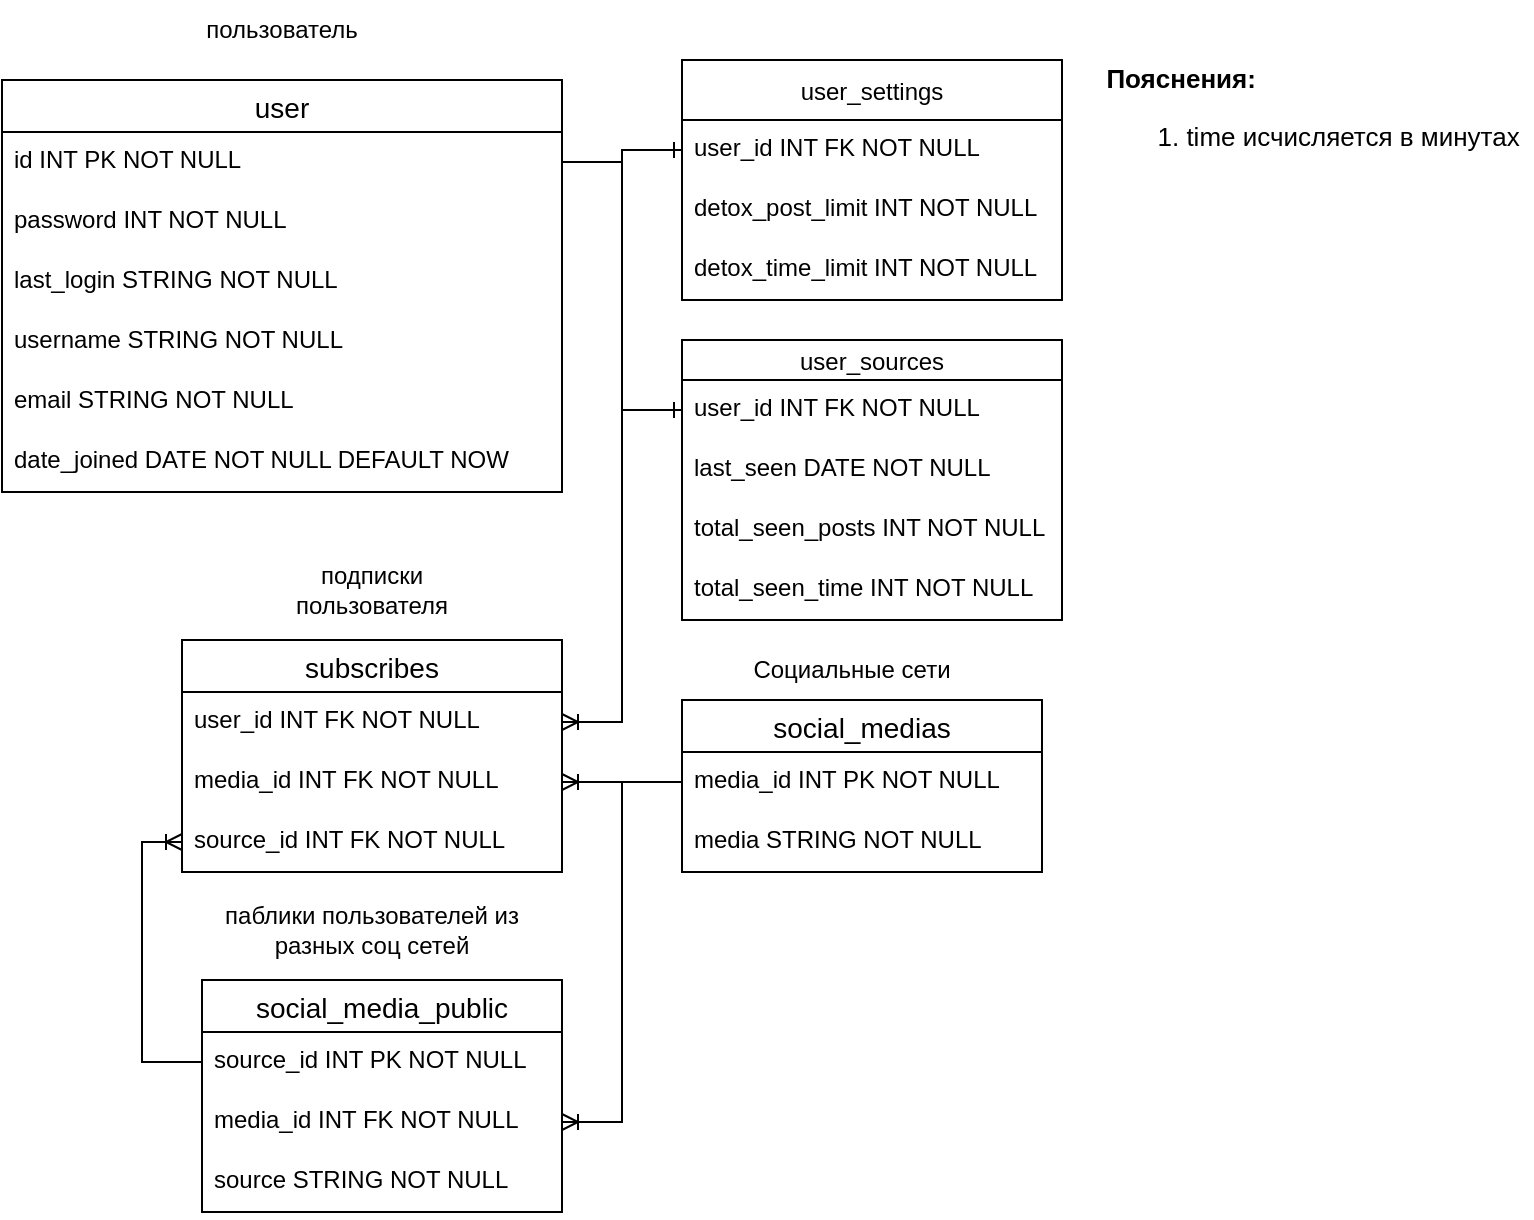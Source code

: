 <mxfile version="15.5.9" type="github">
  <diagram id="w2DOc8TkwTo6bbiOLydq" name="Page-1">
    <mxGraphModel dx="1422" dy="794" grid="1" gridSize="10" guides="1" tooltips="1" connect="1" arrows="1" fold="1" page="1" pageScale="1" pageWidth="850" pageHeight="1100" math="0" shadow="0">
      <root>
        <mxCell id="0" />
        <mxCell id="1" parent="0" />
        <mxCell id="zxJIgjx6jLFjyK5BpzP_-1" value="user" style="swimlane;fontStyle=0;childLayout=stackLayout;horizontal=1;startSize=26;horizontalStack=0;resizeParent=1;resizeParentMax=0;resizeLast=0;collapsible=1;marginBottom=0;align=center;fontSize=14;" parent="1" vertex="1">
          <mxGeometry x="40" y="280" width="280" height="206" as="geometry" />
        </mxCell>
        <mxCell id="zxJIgjx6jLFjyK5BpzP_-2" value="id INT PK NOT NULL" style="text;strokeColor=none;fillColor=none;spacingLeft=4;spacingRight=4;overflow=hidden;rotatable=0;points=[[0,0.5],[1,0.5]];portConstraint=eastwest;fontSize=12;" parent="zxJIgjx6jLFjyK5BpzP_-1" vertex="1">
          <mxGeometry y="26" width="280" height="30" as="geometry" />
        </mxCell>
        <mxCell id="X-FygFUgVCbqnL1oWyxE-11" value="password INT NOT NULL" style="text;strokeColor=none;fillColor=none;spacingLeft=4;spacingRight=4;overflow=hidden;rotatable=0;points=[[0,0.5],[1,0.5]];portConstraint=eastwest;fontSize=12;" parent="zxJIgjx6jLFjyK5BpzP_-1" vertex="1">
          <mxGeometry y="56" width="280" height="30" as="geometry" />
        </mxCell>
        <mxCell id="X-FygFUgVCbqnL1oWyxE-10" value="last_login STRING NOT NULL&#xa;" style="text;strokeColor=none;fillColor=none;spacingLeft=4;spacingRight=4;overflow=hidden;rotatable=0;points=[[0,0.5],[1,0.5]];portConstraint=eastwest;fontSize=12;" parent="zxJIgjx6jLFjyK5BpzP_-1" vertex="1">
          <mxGeometry y="86" width="280" height="30" as="geometry" />
        </mxCell>
        <mxCell id="zxJIgjx6jLFjyK5BpzP_-3" value="username STRING NOT NULL" style="text;strokeColor=none;fillColor=none;spacingLeft=4;spacingRight=4;overflow=hidden;rotatable=0;points=[[0,0.5],[1,0.5]];portConstraint=eastwest;fontSize=12;" parent="zxJIgjx6jLFjyK5BpzP_-1" vertex="1">
          <mxGeometry y="116" width="280" height="30" as="geometry" />
        </mxCell>
        <mxCell id="zxJIgjx6jLFjyK5BpzP_-4" value="email STRING NOT NULL" style="text;strokeColor=none;fillColor=none;spacingLeft=4;spacingRight=4;overflow=hidden;rotatable=0;points=[[0,0.5],[1,0.5]];portConstraint=eastwest;fontSize=12;" parent="zxJIgjx6jLFjyK5BpzP_-1" vertex="1">
          <mxGeometry y="146" width="280" height="30" as="geometry" />
        </mxCell>
        <mxCell id="zxJIgjx6jLFjyK5BpzP_-27" value="date_joined DATE NOT NULL DEFAULT NOW" style="text;strokeColor=none;fillColor=none;spacingLeft=4;spacingRight=4;overflow=hidden;rotatable=0;points=[[0,0.5],[1,0.5]];portConstraint=eastwest;fontSize=12;" parent="zxJIgjx6jLFjyK5BpzP_-1" vertex="1">
          <mxGeometry y="176" width="280" height="30" as="geometry" />
        </mxCell>
        <mxCell id="zxJIgjx6jLFjyK5BpzP_-6" value="subscribes" style="swimlane;fontStyle=0;childLayout=stackLayout;horizontal=1;startSize=26;horizontalStack=0;resizeParent=1;resizeParentMax=0;resizeLast=0;collapsible=1;marginBottom=0;align=center;fontSize=14;" parent="1" vertex="1">
          <mxGeometry x="130" y="560" width="190" height="116" as="geometry" />
        </mxCell>
        <mxCell id="zxJIgjx6jLFjyK5BpzP_-7" value="user_id INT FK NOT NULL" style="text;strokeColor=none;fillColor=none;spacingLeft=4;spacingRight=4;overflow=hidden;rotatable=0;points=[[0,0.5],[1,0.5]];portConstraint=eastwest;fontSize=12;" parent="zxJIgjx6jLFjyK5BpzP_-6" vertex="1">
          <mxGeometry y="26" width="190" height="30" as="geometry" />
        </mxCell>
        <mxCell id="1duIJRZl1IE64JTtZPyA-5" value="media_id INT FK NOT NULL" style="text;strokeColor=none;fillColor=none;spacingLeft=4;spacingRight=4;overflow=hidden;rotatable=0;points=[[0,0.5],[1,0.5]];portConstraint=eastwest;fontSize=12;" parent="zxJIgjx6jLFjyK5BpzP_-6" vertex="1">
          <mxGeometry y="56" width="190" height="30" as="geometry" />
        </mxCell>
        <mxCell id="zxJIgjx6jLFjyK5BpzP_-8" value="source_id INT FK NOT NULL" style="text;strokeColor=none;fillColor=none;spacingLeft=4;spacingRight=4;overflow=hidden;rotatable=0;points=[[0,0.5],[1,0.5]];portConstraint=eastwest;fontSize=12;" parent="zxJIgjx6jLFjyK5BpzP_-6" vertex="1">
          <mxGeometry y="86" width="190" height="30" as="geometry" />
        </mxCell>
        <mxCell id="zxJIgjx6jLFjyK5BpzP_-12" value="" style="edgeStyle=entityRelationEdgeStyle;fontSize=12;html=1;endArrow=ERoneToMany;rounded=0;exitX=1;exitY=0.5;exitDx=0;exitDy=0;" parent="1" source="zxJIgjx6jLFjyK5BpzP_-2" target="zxJIgjx6jLFjyK5BpzP_-7" edge="1">
          <mxGeometry width="100" height="100" relative="1" as="geometry">
            <mxPoint x="370" y="330" as="sourcePoint" />
            <mxPoint x="380" y="590" as="targetPoint" />
          </mxGeometry>
        </mxCell>
        <mxCell id="1duIJRZl1IE64JTtZPyA-1" value="social_medias" style="swimlane;fontStyle=0;childLayout=stackLayout;horizontal=1;startSize=26;horizontalStack=0;resizeParent=1;resizeParentMax=0;resizeLast=0;collapsible=1;marginBottom=0;align=center;fontSize=14;" parent="1" vertex="1">
          <mxGeometry x="380" y="590" width="180" height="86" as="geometry" />
        </mxCell>
        <mxCell id="1duIJRZl1IE64JTtZPyA-2" value="media_id INT PK NOT NULL" style="text;strokeColor=none;fillColor=none;spacingLeft=4;spacingRight=4;overflow=hidden;rotatable=0;points=[[0,0.5],[1,0.5]];portConstraint=eastwest;fontSize=12;" parent="1duIJRZl1IE64JTtZPyA-1" vertex="1">
          <mxGeometry y="26" width="180" height="30" as="geometry" />
        </mxCell>
        <mxCell id="1duIJRZl1IE64JTtZPyA-3" value="media STRING NOT NULL" style="text;strokeColor=none;fillColor=none;spacingLeft=4;spacingRight=4;overflow=hidden;rotatable=0;points=[[0,0.5],[1,0.5]];portConstraint=eastwest;fontSize=12;" parent="1duIJRZl1IE64JTtZPyA-1" vertex="1">
          <mxGeometry y="56" width="180" height="30" as="geometry" />
        </mxCell>
        <mxCell id="1duIJRZl1IE64JTtZPyA-7" value="social_media_public" style="swimlane;fontStyle=0;childLayout=stackLayout;horizontal=1;startSize=26;horizontalStack=0;resizeParent=1;resizeParentMax=0;resizeLast=0;collapsible=1;marginBottom=0;align=center;fontSize=14;" parent="1" vertex="1">
          <mxGeometry x="140" y="730" width="180" height="116" as="geometry" />
        </mxCell>
        <mxCell id="1duIJRZl1IE64JTtZPyA-8" value="source_id INT PK NOT NULL" style="text;strokeColor=none;fillColor=none;spacingLeft=4;spacingRight=4;overflow=hidden;rotatable=0;points=[[0,0.5],[1,0.5]];portConstraint=eastwest;fontSize=12;" parent="1duIJRZl1IE64JTtZPyA-7" vertex="1">
          <mxGeometry y="26" width="180" height="30" as="geometry" />
        </mxCell>
        <mxCell id="X-FygFUgVCbqnL1oWyxE-30" value="media_id INT FK NOT NULL" style="text;strokeColor=none;fillColor=none;spacingLeft=4;spacingRight=4;overflow=hidden;rotatable=0;points=[[0,0.5],[1,0.5]];portConstraint=eastwest;fontSize=12;" parent="1duIJRZl1IE64JTtZPyA-7" vertex="1">
          <mxGeometry y="56" width="180" height="30" as="geometry" />
        </mxCell>
        <mxCell id="1duIJRZl1IE64JTtZPyA-9" value="source STRING NOT NULL" style="text;strokeColor=none;fillColor=none;spacingLeft=4;spacingRight=4;overflow=hidden;rotatable=0;points=[[0,0.5],[1,0.5]];portConstraint=eastwest;fontSize=12;" parent="1duIJRZl1IE64JTtZPyA-7" vertex="1">
          <mxGeometry y="86" width="180" height="30" as="geometry" />
        </mxCell>
        <mxCell id="1duIJRZl1IE64JTtZPyA-15" value="Социальные сети" style="text;html=1;strokeColor=none;fillColor=none;align=center;verticalAlign=middle;whiteSpace=wrap;rounded=0;" parent="1" vertex="1">
          <mxGeometry x="400" y="550" width="130" height="50" as="geometry" />
        </mxCell>
        <mxCell id="1duIJRZl1IE64JTtZPyA-16" value="паблики пользователей из разных соц сетей" style="text;html=1;strokeColor=none;fillColor=none;align=center;verticalAlign=middle;whiteSpace=wrap;rounded=0;" parent="1" vertex="1">
          <mxGeometry x="140" y="680" width="170" height="50" as="geometry" />
        </mxCell>
        <mxCell id="1duIJRZl1IE64JTtZPyA-21" value="подписки пользователя" style="text;html=1;strokeColor=none;fillColor=none;align=center;verticalAlign=middle;whiteSpace=wrap;rounded=0;" parent="1" vertex="1">
          <mxGeometry x="175" y="520" width="100" height="30" as="geometry" />
        </mxCell>
        <mxCell id="1duIJRZl1IE64JTtZPyA-22" value="пользователь" style="text;html=1;strokeColor=none;fillColor=none;align=center;verticalAlign=middle;whiteSpace=wrap;rounded=0;" parent="1" vertex="1">
          <mxGeometry x="135" y="240" width="90" height="30" as="geometry" />
        </mxCell>
        <mxCell id="X-FygFUgVCbqnL1oWyxE-4" value="user_settings" style="swimlane;fontStyle=0;childLayout=stackLayout;horizontal=1;startSize=30;horizontalStack=0;resizeParent=1;resizeParentMax=0;resizeLast=0;collapsible=1;marginBottom=0;" parent="1" vertex="1">
          <mxGeometry x="380" y="270" width="190" height="120" as="geometry" />
        </mxCell>
        <mxCell id="X-FygFUgVCbqnL1oWyxE-21" value="user_id INT FK NOT NULL" style="text;strokeColor=none;fillColor=none;spacingLeft=4;spacingRight=4;overflow=hidden;rotatable=0;points=[[0,0.5],[1,0.5]];portConstraint=eastwest;fontSize=12;" parent="X-FygFUgVCbqnL1oWyxE-4" vertex="1">
          <mxGeometry y="30" width="190" height="30" as="geometry" />
        </mxCell>
        <mxCell id="zxJIgjx6jLFjyK5BpzP_-16" value="detox_post_limit INT NOT NULL" style="text;strokeColor=none;fillColor=none;spacingLeft=4;spacingRight=4;overflow=hidden;rotatable=0;points=[[0,0.5],[1,0.5]];portConstraint=eastwest;fontSize=12;" parent="X-FygFUgVCbqnL1oWyxE-4" vertex="1">
          <mxGeometry y="60" width="190" height="30" as="geometry" />
        </mxCell>
        <mxCell id="zxJIgjx6jLFjyK5BpzP_-18" value="detox_time_limit INT NOT NULL" style="text;strokeColor=none;fillColor=none;spacingLeft=4;spacingRight=4;overflow=hidden;rotatable=0;points=[[0,0.5],[1,0.5]];portConstraint=eastwest;fontSize=12;" parent="X-FygFUgVCbqnL1oWyxE-4" vertex="1">
          <mxGeometry y="90" width="190" height="30" as="geometry" />
        </mxCell>
        <mxCell id="X-FygFUgVCbqnL1oWyxE-15" value="user_sources" style="swimlane;fontStyle=0;childLayout=stackLayout;horizontal=1;startSize=20;horizontalStack=0;resizeParent=1;resizeParentMax=0;resizeLast=0;collapsible=1;marginBottom=0;" parent="1" vertex="1">
          <mxGeometry x="380" y="410" width="190" height="140" as="geometry" />
        </mxCell>
        <mxCell id="X-FygFUgVCbqnL1oWyxE-22" value="user_id INT FK NOT NULL" style="text;strokeColor=none;fillColor=none;spacingLeft=4;spacingRight=4;overflow=hidden;rotatable=0;points=[[0,0.5],[1,0.5]];portConstraint=eastwest;fontSize=12;" parent="X-FygFUgVCbqnL1oWyxE-15" vertex="1">
          <mxGeometry y="20" width="190" height="30" as="geometry" />
        </mxCell>
        <mxCell id="zxJIgjx6jLFjyK5BpzP_-26" value="last_seen DATE NOT NULL" style="text;strokeColor=none;fillColor=none;spacingLeft=4;spacingRight=4;overflow=hidden;rotatable=0;points=[[0,0.5],[1,0.5]];portConstraint=eastwest;fontSize=12;" parent="X-FygFUgVCbqnL1oWyxE-15" vertex="1">
          <mxGeometry y="50" width="190" height="30" as="geometry" />
        </mxCell>
        <mxCell id="zxJIgjx6jLFjyK5BpzP_-28" value="total_seen_posts INT NOT NULL" style="text;strokeColor=none;fillColor=none;spacingLeft=4;spacingRight=4;overflow=hidden;rotatable=0;points=[[0,0.5],[1,0.5]];portConstraint=eastwest;fontSize=12;" parent="X-FygFUgVCbqnL1oWyxE-15" vertex="1">
          <mxGeometry y="80" width="190" height="30" as="geometry" />
        </mxCell>
        <mxCell id="X-FygFUgVCbqnL1oWyxE-20" value="total_seen_time INT NOT NULL" style="text;strokeColor=none;fillColor=none;spacingLeft=4;spacingRight=4;overflow=hidden;rotatable=0;points=[[0,0.5],[1,0.5]];portConstraint=eastwest;fontSize=12;" parent="X-FygFUgVCbqnL1oWyxE-15" vertex="1">
          <mxGeometry y="110" width="190" height="30" as="geometry" />
        </mxCell>
        <mxCell id="X-FygFUgVCbqnL1oWyxE-25" value="" style="edgeStyle=entityRelationEdgeStyle;fontSize=12;html=1;endArrow=ERone;endFill=1;rounded=0;entryX=0;entryY=0.5;entryDx=0;entryDy=0;exitX=1;exitY=0.5;exitDx=0;exitDy=0;" parent="1" source="zxJIgjx6jLFjyK5BpzP_-2" target="X-FygFUgVCbqnL1oWyxE-21" edge="1">
          <mxGeometry width="100" height="100" relative="1" as="geometry">
            <mxPoint x="370" y="660" as="sourcePoint" />
            <mxPoint x="470" y="560" as="targetPoint" />
          </mxGeometry>
        </mxCell>
        <mxCell id="X-FygFUgVCbqnL1oWyxE-27" value="" style="edgeStyle=entityRelationEdgeStyle;fontSize=12;html=1;endArrow=ERone;endFill=1;rounded=0;entryX=0;entryY=0.5;entryDx=0;entryDy=0;exitX=1;exitY=0.5;exitDx=0;exitDy=0;" parent="1" source="zxJIgjx6jLFjyK5BpzP_-2" target="X-FygFUgVCbqnL1oWyxE-22" edge="1">
          <mxGeometry width="100" height="100" relative="1" as="geometry">
            <mxPoint x="330" y="331" as="sourcePoint" />
            <mxPoint x="410" y="335" as="targetPoint" />
          </mxGeometry>
        </mxCell>
        <mxCell id="X-FygFUgVCbqnL1oWyxE-34" value="" style="edgeStyle=entityRelationEdgeStyle;fontSize=12;html=1;endArrow=ERoneToMany;rounded=0;exitX=0;exitY=0.5;exitDx=0;exitDy=0;" parent="1" source="1duIJRZl1IE64JTtZPyA-2" target="1duIJRZl1IE64JTtZPyA-5" edge="1">
          <mxGeometry width="100" height="100" relative="1" as="geometry">
            <mxPoint x="330" y="690" as="sourcePoint" />
            <mxPoint x="470" y="560" as="targetPoint" />
          </mxGeometry>
        </mxCell>
        <mxCell id="X-FygFUgVCbqnL1oWyxE-38" value="" style="edgeStyle=orthogonalEdgeStyle;fontSize=12;html=1;endArrow=ERoneToMany;rounded=0;entryX=0;entryY=0.5;entryDx=0;entryDy=0;exitX=0;exitY=0.5;exitDx=0;exitDy=0;" parent="1" source="1duIJRZl1IE64JTtZPyA-8" target="zxJIgjx6jLFjyK5BpzP_-8" edge="1">
          <mxGeometry width="100" height="100" relative="1" as="geometry">
            <mxPoint x="80" y="770" as="sourcePoint" />
            <mxPoint x="120" y="651" as="targetPoint" />
            <Array as="points">
              <mxPoint x="110" y="771" />
              <mxPoint x="110" y="661" />
            </Array>
          </mxGeometry>
        </mxCell>
        <mxCell id="X-FygFUgVCbqnL1oWyxE-39" value="" style="edgeStyle=entityRelationEdgeStyle;fontSize=12;html=1;endArrow=ERoneToMany;rounded=0;exitX=0;exitY=0.5;exitDx=0;exitDy=0;" parent="1" source="1duIJRZl1IE64JTtZPyA-2" target="X-FygFUgVCbqnL1oWyxE-30" edge="1">
          <mxGeometry width="100" height="100" relative="1" as="geometry">
            <mxPoint x="370" y="660" as="sourcePoint" />
            <mxPoint x="470" y="560" as="targetPoint" />
          </mxGeometry>
        </mxCell>
        <mxCell id="fxqUkSIhgtory-bzv2e8-9" value="&lt;div style=&quot;text-align: left ; font-size: 13px&quot;&gt;&lt;span&gt;&lt;b&gt;&lt;font style=&quot;font-size: 13px&quot;&gt;Пояснения:&lt;/font&gt;&lt;/b&gt;&lt;/span&gt;&lt;/div&gt;&lt;div style=&quot;text-align: left ; font-size: 13px&quot;&gt;&lt;ol&gt;&lt;li&gt;&lt;span style=&quot;text-align: center&quot;&gt;&lt;font style=&quot;font-size: 13px&quot;&gt;time исчисляется в минутах&lt;/font&gt;&lt;/span&gt;&lt;/li&gt;&lt;/ol&gt;&lt;/div&gt;" style="text;html=1;align=center;verticalAlign=middle;resizable=0;points=[];autosize=1;strokeColor=none;fillColor=none;" vertex="1" parent="1">
          <mxGeometry x="585" y="270" width="220" height="60" as="geometry" />
        </mxCell>
      </root>
    </mxGraphModel>
  </diagram>
</mxfile>
